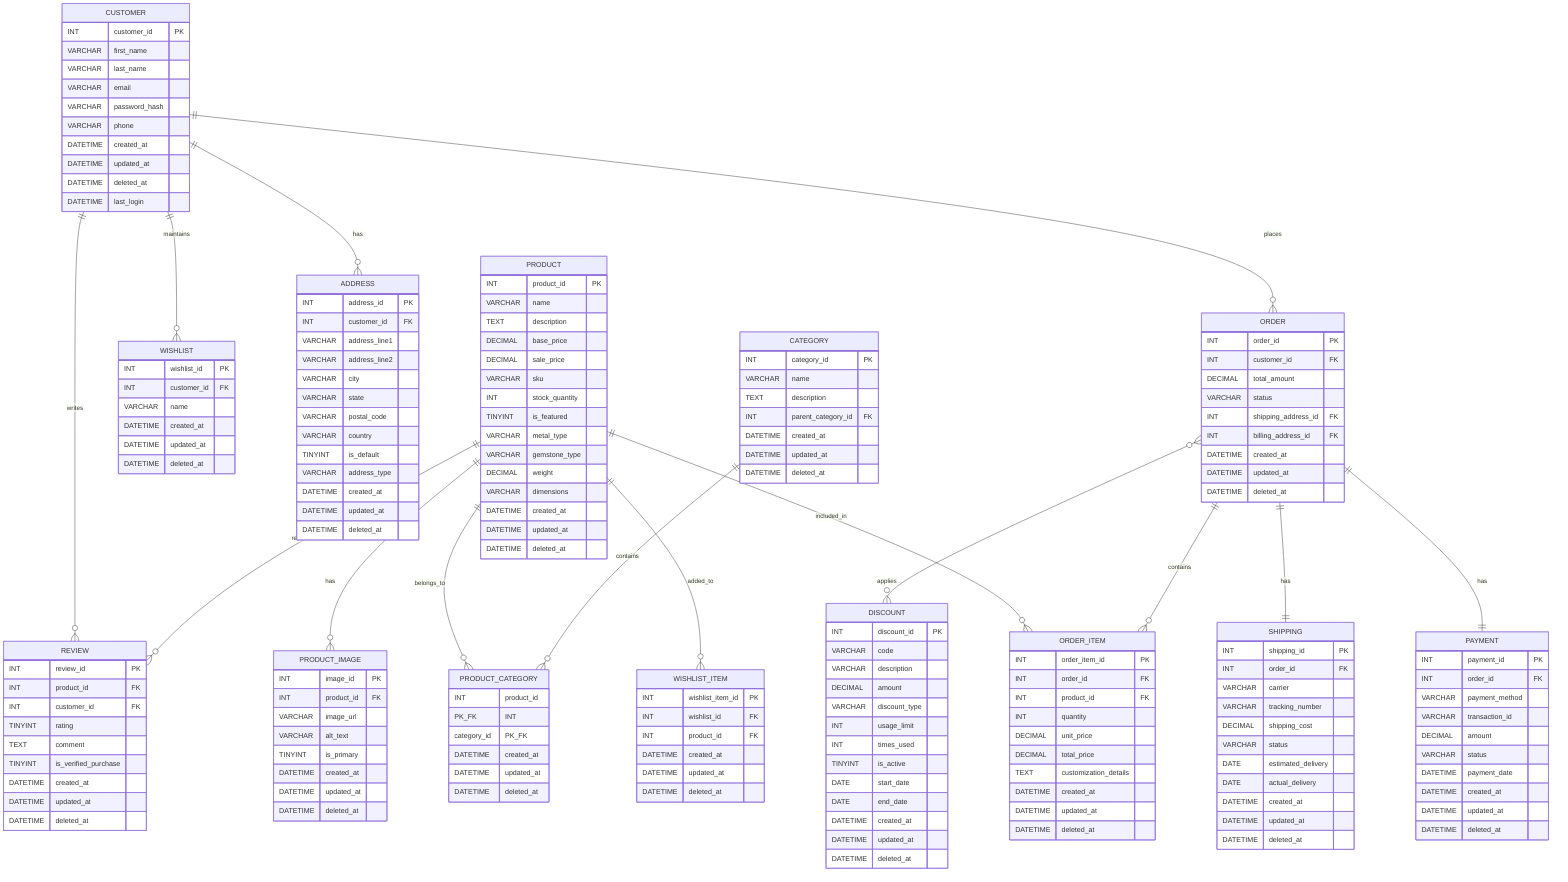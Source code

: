 erDiagram
    CUSTOMER ||--o{ ORDER : places
    CUSTOMER ||--o{ WISHLIST : maintains
    CUSTOMER ||--o{ REVIEW : writes
    CUSTOMER ||--o{ ADDRESS : has
    CUSTOMER {
        INT customer_id PK
        VARCHAR first_name
        VARCHAR last_name
        VARCHAR email
        VARCHAR password_hash
        VARCHAR phone
        DATETIME created_at
        DATETIME updated_at
        DATETIME deleted_at
        DATETIME last_login
    }
    
    PRODUCT ||--o{ ORDER_ITEM : included_in
    PRODUCT ||--o{ WISHLIST_ITEM : added_to
    PRODUCT ||--o{ REVIEW : receives
    PRODUCT ||--o{ PRODUCT_IMAGE : has
    PRODUCT ||--o{ PRODUCT_CATEGORY : belongs_to
    PRODUCT {
        INT product_id PK
        VARCHAR name
        TEXT description
        DECIMAL base_price
        DECIMAL sale_price
        VARCHAR sku
        INT stock_quantity
        TINYINT is_featured
        VARCHAR metal_type
        VARCHAR gemstone_type
        DECIMAL weight
        VARCHAR dimensions
        DATETIME created_at
        DATETIME updated_at
        DATETIME deleted_at
    }
    
    CATEGORY ||--o{ PRODUCT_CATEGORY : contains
    CATEGORY {
        INT category_id PK
        VARCHAR name
        TEXT description
        INT parent_category_id FK
        DATETIME created_at
        DATETIME updated_at
        DATETIME deleted_at
    }
    
    PRODUCT_CATEGORY {
        INT product_id PK_FK
        INT category_id PK_FK
        DATETIME created_at
        DATETIME updated_at
        DATETIME deleted_at
    }
    
    PRODUCT_IMAGE {
        INT image_id PK
        INT product_id FK
        VARCHAR image_url
        VARCHAR alt_text
        TINYINT is_primary
        DATETIME created_at
        DATETIME updated_at
        DATETIME deleted_at
    }
    
    ORDER ||--o{ ORDER_ITEM : contains
    ORDER ||--|| PAYMENT : has
    ORDER ||--|| SHIPPING : has
    ORDER {
        INT order_id PK
        INT customer_id FK
        DECIMAL total_amount
        VARCHAR status
        INT shipping_address_id FK
        INT billing_address_id FK
        DATETIME created_at
        DATETIME updated_at
        DATETIME deleted_at
    }
    
    ORDER_ITEM {
        INT order_item_id PK
        INT order_id FK
        INT product_id FK
        INT quantity
        DECIMAL unit_price
        DECIMAL total_price
        TEXT customization_details
        DATETIME created_at
        DATETIME updated_at
        DATETIME deleted_at
    }
    
    PAYMENT {
        INT payment_id PK
        INT order_id FK
        VARCHAR payment_method
        VARCHAR transaction_id
        DECIMAL amount
        VARCHAR status
        DATETIME payment_date
        DATETIME created_at
        DATETIME updated_at
        DATETIME deleted_at
    }
    
    SHIPPING {
        INT shipping_id PK
        INT order_id FK
        VARCHAR carrier
        VARCHAR tracking_number
        DECIMAL shipping_cost
        VARCHAR status
        DATE estimated_delivery
        DATE actual_delivery
        DATETIME created_at
        DATETIME updated_at
        DATETIME deleted_at
    }
    
    ADDRESS {
        INT address_id PK
        INT customer_id FK
        VARCHAR address_line1
        VARCHAR address_line2
        VARCHAR city
        VARCHAR state
        VARCHAR postal_code
        VARCHAR country
        TINYINT is_default
        VARCHAR address_type
        DATETIME created_at
        DATETIME updated_at
        DATETIME deleted_at
    }
    
    WISHLIST {
        INT wishlist_id PK
        INT customer_id FK
        VARCHAR name
        DATETIME created_at
        DATETIME updated_at
        DATETIME deleted_at
    }
    
    WISHLIST_ITEM {
        INT wishlist_item_id PK
        INT wishlist_id FK
        INT product_id FK
        DATETIME created_at
        DATETIME updated_at
        DATETIME deleted_at
    }
    
    REVIEW {
        INT review_id PK
        INT product_id FK
        INT customer_id FK
        TINYINT rating
        TEXT comment
        TINYINT is_verified_purchase
        DATETIME created_at
        DATETIME updated_at
        DATETIME deleted_at
    }
    
    DISCOUNT {
        INT discount_id PK
        VARCHAR code
        VARCHAR description
        DECIMAL amount
        VARCHAR discount_type
        INT usage_limit
        INT times_used
        TINYINT is_active
        DATE start_date
        DATE end_date
        DATETIME created_at
        DATETIME updated_at
        DATETIME deleted_at
    }
    
    ORDER }o--o{ DISCOUNT : applies